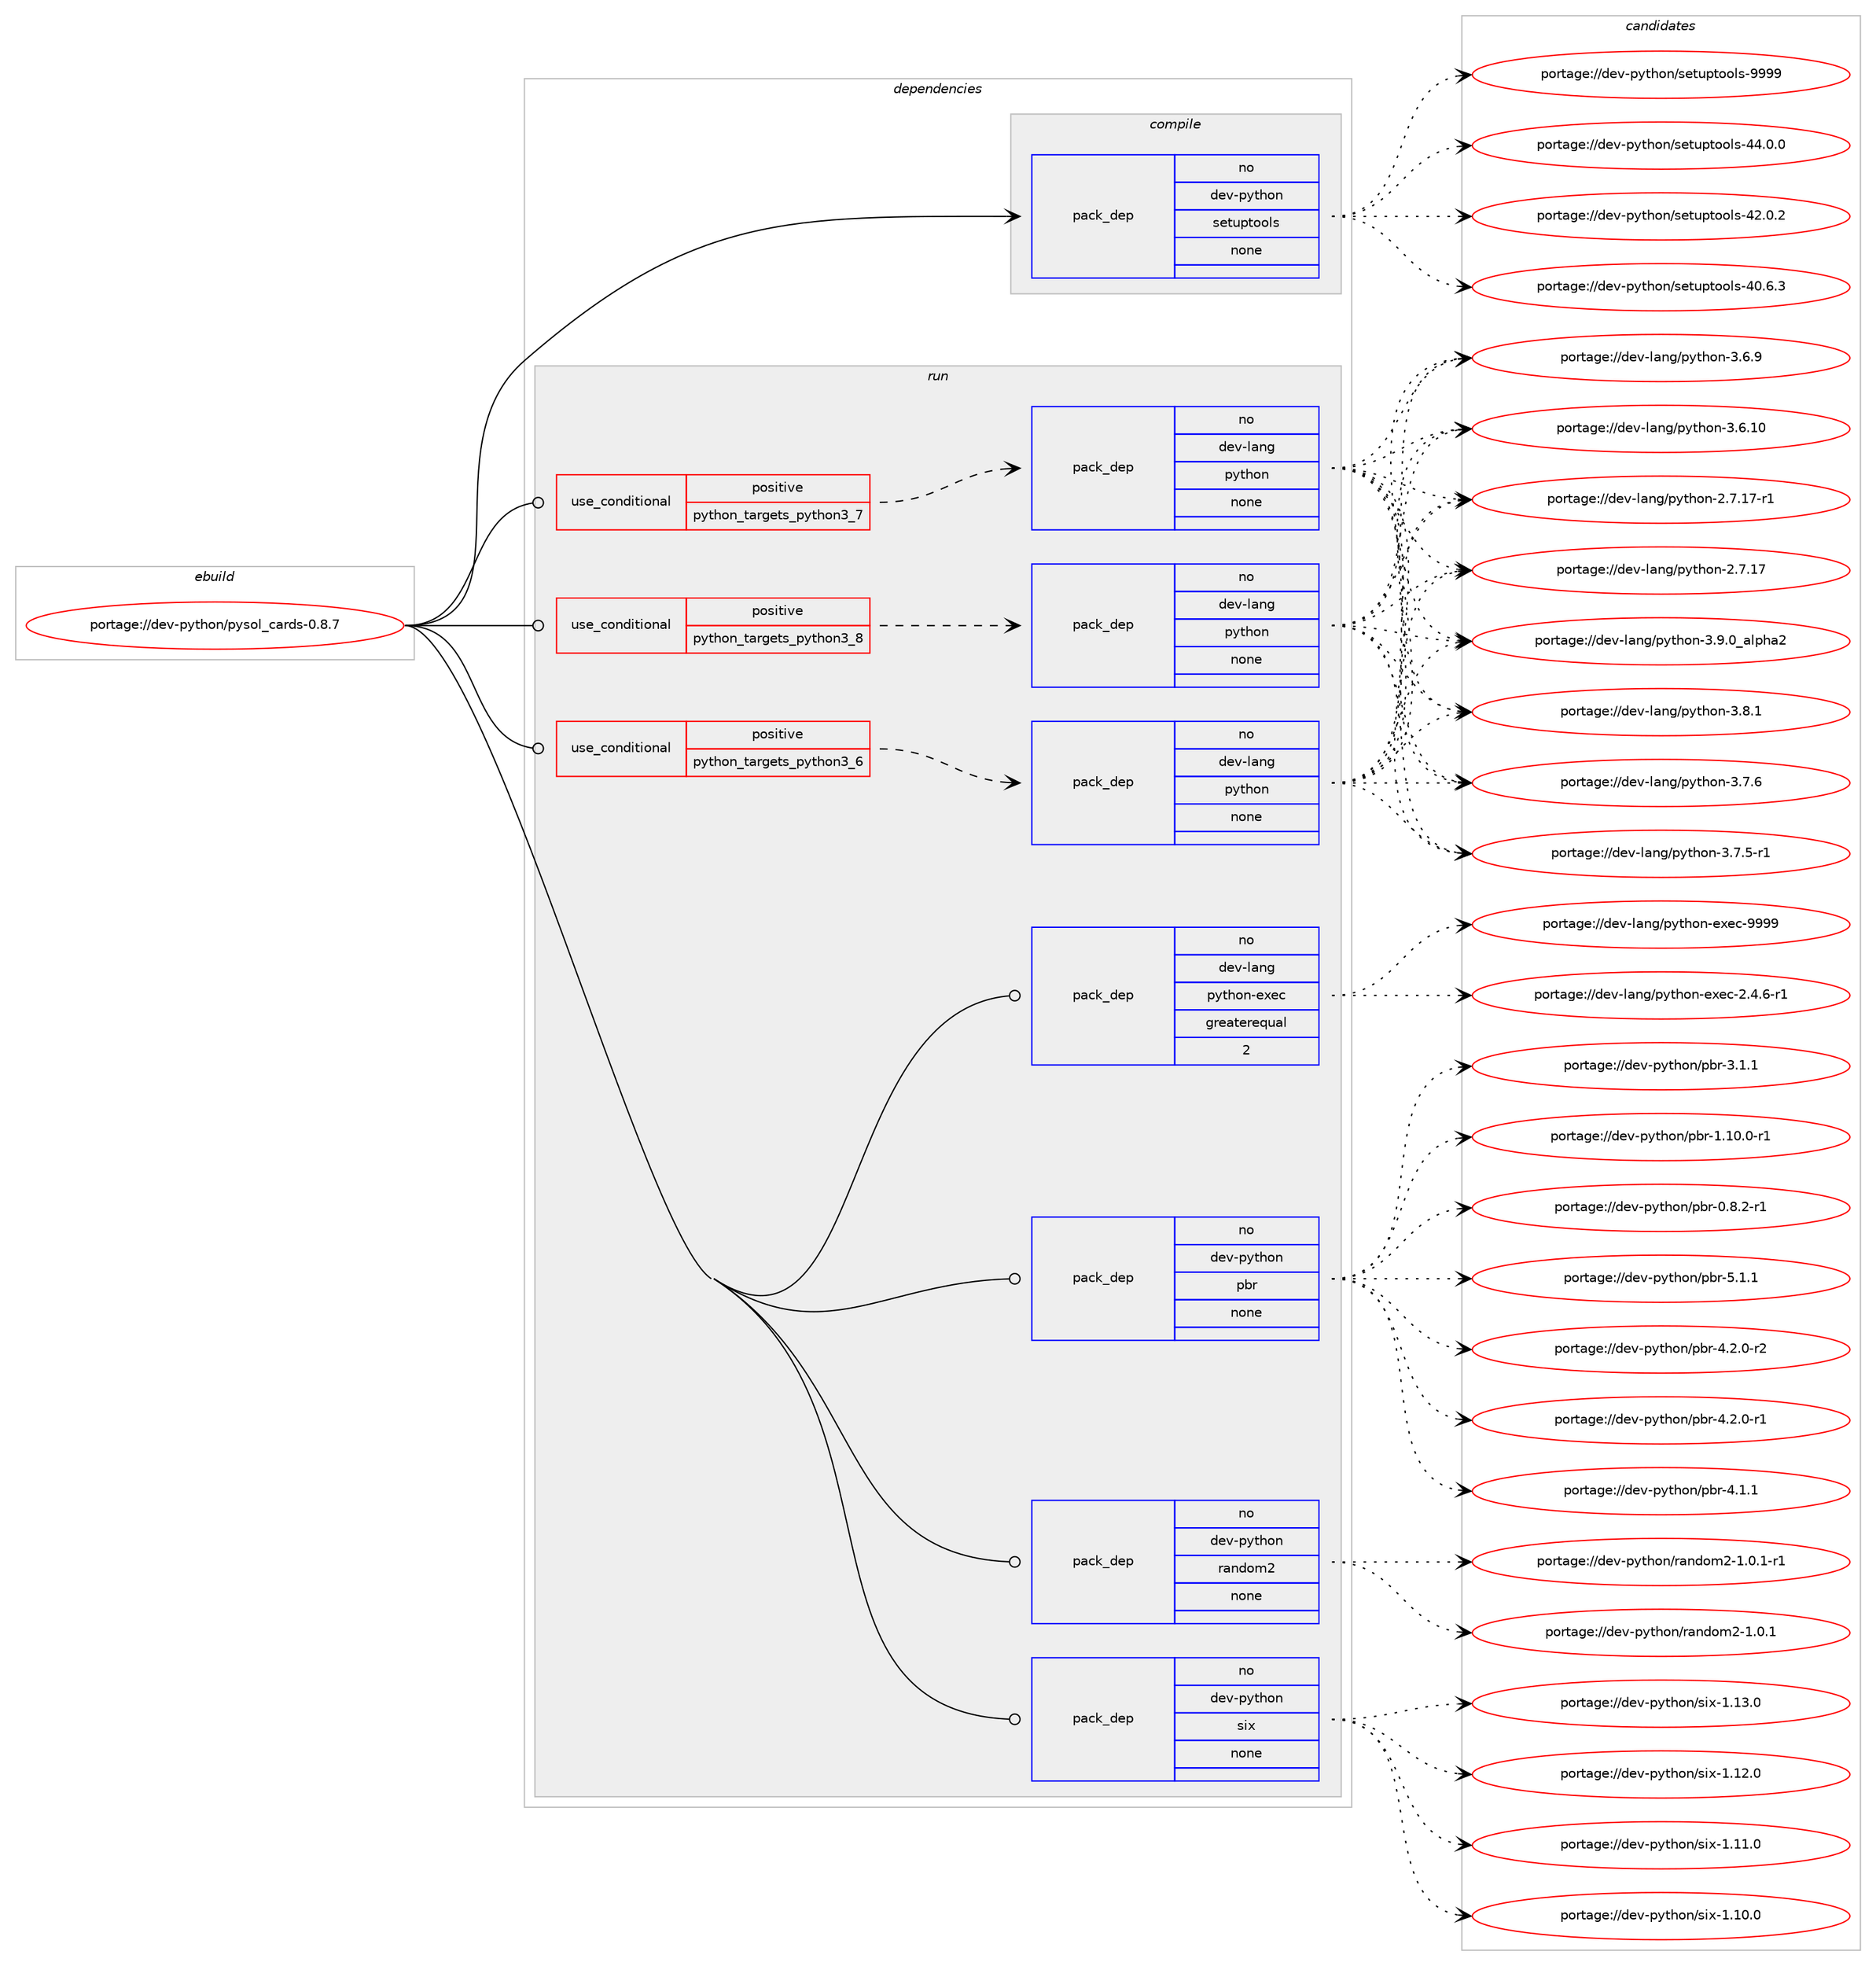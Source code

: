digraph prolog {

# *************
# Graph options
# *************

newrank=true;
concentrate=true;
compound=true;
graph [rankdir=LR,fontname=Helvetica,fontsize=10,ranksep=1.5];#, ranksep=2.5, nodesep=0.2];
edge  [arrowhead=vee];
node  [fontname=Helvetica,fontsize=10];

# **********
# The ebuild
# **********

subgraph cluster_leftcol {
color=gray;
label=<<i>ebuild</i>>;
id [label="portage://dev-python/pysol_cards-0.8.7", color=red, width=4, href="../dev-python/pysol_cards-0.8.7.svg"];
}

# ****************
# The dependencies
# ****************

subgraph cluster_midcol {
color=gray;
label=<<i>dependencies</i>>;
subgraph cluster_compile {
fillcolor="#eeeeee";
style=filled;
label=<<i>compile</i>>;
subgraph pack321602 {
dependency435084 [label=<<TABLE BORDER="0" CELLBORDER="1" CELLSPACING="0" CELLPADDING="4" WIDTH="220"><TR><TD ROWSPAN="6" CELLPADDING="30">pack_dep</TD></TR><TR><TD WIDTH="110">no</TD></TR><TR><TD>dev-python</TD></TR><TR><TD>setuptools</TD></TR><TR><TD>none</TD></TR><TR><TD></TD></TR></TABLE>>, shape=none, color=blue];
}
id:e -> dependency435084:w [weight=20,style="solid",arrowhead="vee"];
}
subgraph cluster_compileandrun {
fillcolor="#eeeeee";
style=filled;
label=<<i>compile and run</i>>;
}
subgraph cluster_run {
fillcolor="#eeeeee";
style=filled;
label=<<i>run</i>>;
subgraph cond108560 {
dependency435085 [label=<<TABLE BORDER="0" CELLBORDER="1" CELLSPACING="0" CELLPADDING="4"><TR><TD ROWSPAN="3" CELLPADDING="10">use_conditional</TD></TR><TR><TD>positive</TD></TR><TR><TD>python_targets_python3_6</TD></TR></TABLE>>, shape=none, color=red];
subgraph pack321603 {
dependency435086 [label=<<TABLE BORDER="0" CELLBORDER="1" CELLSPACING="0" CELLPADDING="4" WIDTH="220"><TR><TD ROWSPAN="6" CELLPADDING="30">pack_dep</TD></TR><TR><TD WIDTH="110">no</TD></TR><TR><TD>dev-lang</TD></TR><TR><TD>python</TD></TR><TR><TD>none</TD></TR><TR><TD></TD></TR></TABLE>>, shape=none, color=blue];
}
dependency435085:e -> dependency435086:w [weight=20,style="dashed",arrowhead="vee"];
}
id:e -> dependency435085:w [weight=20,style="solid",arrowhead="odot"];
subgraph cond108561 {
dependency435087 [label=<<TABLE BORDER="0" CELLBORDER="1" CELLSPACING="0" CELLPADDING="4"><TR><TD ROWSPAN="3" CELLPADDING="10">use_conditional</TD></TR><TR><TD>positive</TD></TR><TR><TD>python_targets_python3_7</TD></TR></TABLE>>, shape=none, color=red];
subgraph pack321604 {
dependency435088 [label=<<TABLE BORDER="0" CELLBORDER="1" CELLSPACING="0" CELLPADDING="4" WIDTH="220"><TR><TD ROWSPAN="6" CELLPADDING="30">pack_dep</TD></TR><TR><TD WIDTH="110">no</TD></TR><TR><TD>dev-lang</TD></TR><TR><TD>python</TD></TR><TR><TD>none</TD></TR><TR><TD></TD></TR></TABLE>>, shape=none, color=blue];
}
dependency435087:e -> dependency435088:w [weight=20,style="dashed",arrowhead="vee"];
}
id:e -> dependency435087:w [weight=20,style="solid",arrowhead="odot"];
subgraph cond108562 {
dependency435089 [label=<<TABLE BORDER="0" CELLBORDER="1" CELLSPACING="0" CELLPADDING="4"><TR><TD ROWSPAN="3" CELLPADDING="10">use_conditional</TD></TR><TR><TD>positive</TD></TR><TR><TD>python_targets_python3_8</TD></TR></TABLE>>, shape=none, color=red];
subgraph pack321605 {
dependency435090 [label=<<TABLE BORDER="0" CELLBORDER="1" CELLSPACING="0" CELLPADDING="4" WIDTH="220"><TR><TD ROWSPAN="6" CELLPADDING="30">pack_dep</TD></TR><TR><TD WIDTH="110">no</TD></TR><TR><TD>dev-lang</TD></TR><TR><TD>python</TD></TR><TR><TD>none</TD></TR><TR><TD></TD></TR></TABLE>>, shape=none, color=blue];
}
dependency435089:e -> dependency435090:w [weight=20,style="dashed",arrowhead="vee"];
}
id:e -> dependency435089:w [weight=20,style="solid",arrowhead="odot"];
subgraph pack321606 {
dependency435091 [label=<<TABLE BORDER="0" CELLBORDER="1" CELLSPACING="0" CELLPADDING="4" WIDTH="220"><TR><TD ROWSPAN="6" CELLPADDING="30">pack_dep</TD></TR><TR><TD WIDTH="110">no</TD></TR><TR><TD>dev-lang</TD></TR><TR><TD>python-exec</TD></TR><TR><TD>greaterequal</TD></TR><TR><TD>2</TD></TR></TABLE>>, shape=none, color=blue];
}
id:e -> dependency435091:w [weight=20,style="solid",arrowhead="odot"];
subgraph pack321607 {
dependency435092 [label=<<TABLE BORDER="0" CELLBORDER="1" CELLSPACING="0" CELLPADDING="4" WIDTH="220"><TR><TD ROWSPAN="6" CELLPADDING="30">pack_dep</TD></TR><TR><TD WIDTH="110">no</TD></TR><TR><TD>dev-python</TD></TR><TR><TD>pbr</TD></TR><TR><TD>none</TD></TR><TR><TD></TD></TR></TABLE>>, shape=none, color=blue];
}
id:e -> dependency435092:w [weight=20,style="solid",arrowhead="odot"];
subgraph pack321608 {
dependency435093 [label=<<TABLE BORDER="0" CELLBORDER="1" CELLSPACING="0" CELLPADDING="4" WIDTH="220"><TR><TD ROWSPAN="6" CELLPADDING="30">pack_dep</TD></TR><TR><TD WIDTH="110">no</TD></TR><TR><TD>dev-python</TD></TR><TR><TD>random2</TD></TR><TR><TD>none</TD></TR><TR><TD></TD></TR></TABLE>>, shape=none, color=blue];
}
id:e -> dependency435093:w [weight=20,style="solid",arrowhead="odot"];
subgraph pack321609 {
dependency435094 [label=<<TABLE BORDER="0" CELLBORDER="1" CELLSPACING="0" CELLPADDING="4" WIDTH="220"><TR><TD ROWSPAN="6" CELLPADDING="30">pack_dep</TD></TR><TR><TD WIDTH="110">no</TD></TR><TR><TD>dev-python</TD></TR><TR><TD>six</TD></TR><TR><TD>none</TD></TR><TR><TD></TD></TR></TABLE>>, shape=none, color=blue];
}
id:e -> dependency435094:w [weight=20,style="solid",arrowhead="odot"];
}
}

# **************
# The candidates
# **************

subgraph cluster_choices {
rank=same;
color=gray;
label=<<i>candidates</i>>;

subgraph choice321602 {
color=black;
nodesep=1;
choice10010111845112121116104111110471151011161171121161111111081154557575757 [label="portage://dev-python/setuptools-9999", color=red, width=4,href="../dev-python/setuptools-9999.svg"];
choice100101118451121211161041111104711510111611711211611111110811545525246484648 [label="portage://dev-python/setuptools-44.0.0", color=red, width=4,href="../dev-python/setuptools-44.0.0.svg"];
choice100101118451121211161041111104711510111611711211611111110811545525046484650 [label="portage://dev-python/setuptools-42.0.2", color=red, width=4,href="../dev-python/setuptools-42.0.2.svg"];
choice100101118451121211161041111104711510111611711211611111110811545524846544651 [label="portage://dev-python/setuptools-40.6.3", color=red, width=4,href="../dev-python/setuptools-40.6.3.svg"];
dependency435084:e -> choice10010111845112121116104111110471151011161171121161111111081154557575757:w [style=dotted,weight="100"];
dependency435084:e -> choice100101118451121211161041111104711510111611711211611111110811545525246484648:w [style=dotted,weight="100"];
dependency435084:e -> choice100101118451121211161041111104711510111611711211611111110811545525046484650:w [style=dotted,weight="100"];
dependency435084:e -> choice100101118451121211161041111104711510111611711211611111110811545524846544651:w [style=dotted,weight="100"];
}
subgraph choice321603 {
color=black;
nodesep=1;
choice10010111845108971101034711212111610411111045514657464895971081121049750 [label="portage://dev-lang/python-3.9.0_alpha2", color=red, width=4,href="../dev-lang/python-3.9.0_alpha2.svg"];
choice100101118451089711010347112121116104111110455146564649 [label="portage://dev-lang/python-3.8.1", color=red, width=4,href="../dev-lang/python-3.8.1.svg"];
choice100101118451089711010347112121116104111110455146554654 [label="portage://dev-lang/python-3.7.6", color=red, width=4,href="../dev-lang/python-3.7.6.svg"];
choice1001011184510897110103471121211161041111104551465546534511449 [label="portage://dev-lang/python-3.7.5-r1", color=red, width=4,href="../dev-lang/python-3.7.5-r1.svg"];
choice100101118451089711010347112121116104111110455146544657 [label="portage://dev-lang/python-3.6.9", color=red, width=4,href="../dev-lang/python-3.6.9.svg"];
choice10010111845108971101034711212111610411111045514654464948 [label="portage://dev-lang/python-3.6.10", color=red, width=4,href="../dev-lang/python-3.6.10.svg"];
choice100101118451089711010347112121116104111110455046554649554511449 [label="portage://dev-lang/python-2.7.17-r1", color=red, width=4,href="../dev-lang/python-2.7.17-r1.svg"];
choice10010111845108971101034711212111610411111045504655464955 [label="portage://dev-lang/python-2.7.17", color=red, width=4,href="../dev-lang/python-2.7.17.svg"];
dependency435086:e -> choice10010111845108971101034711212111610411111045514657464895971081121049750:w [style=dotted,weight="100"];
dependency435086:e -> choice100101118451089711010347112121116104111110455146564649:w [style=dotted,weight="100"];
dependency435086:e -> choice100101118451089711010347112121116104111110455146554654:w [style=dotted,weight="100"];
dependency435086:e -> choice1001011184510897110103471121211161041111104551465546534511449:w [style=dotted,weight="100"];
dependency435086:e -> choice100101118451089711010347112121116104111110455146544657:w [style=dotted,weight="100"];
dependency435086:e -> choice10010111845108971101034711212111610411111045514654464948:w [style=dotted,weight="100"];
dependency435086:e -> choice100101118451089711010347112121116104111110455046554649554511449:w [style=dotted,weight="100"];
dependency435086:e -> choice10010111845108971101034711212111610411111045504655464955:w [style=dotted,weight="100"];
}
subgraph choice321604 {
color=black;
nodesep=1;
choice10010111845108971101034711212111610411111045514657464895971081121049750 [label="portage://dev-lang/python-3.9.0_alpha2", color=red, width=4,href="../dev-lang/python-3.9.0_alpha2.svg"];
choice100101118451089711010347112121116104111110455146564649 [label="portage://dev-lang/python-3.8.1", color=red, width=4,href="../dev-lang/python-3.8.1.svg"];
choice100101118451089711010347112121116104111110455146554654 [label="portage://dev-lang/python-3.7.6", color=red, width=4,href="../dev-lang/python-3.7.6.svg"];
choice1001011184510897110103471121211161041111104551465546534511449 [label="portage://dev-lang/python-3.7.5-r1", color=red, width=4,href="../dev-lang/python-3.7.5-r1.svg"];
choice100101118451089711010347112121116104111110455146544657 [label="portage://dev-lang/python-3.6.9", color=red, width=4,href="../dev-lang/python-3.6.9.svg"];
choice10010111845108971101034711212111610411111045514654464948 [label="portage://dev-lang/python-3.6.10", color=red, width=4,href="../dev-lang/python-3.6.10.svg"];
choice100101118451089711010347112121116104111110455046554649554511449 [label="portage://dev-lang/python-2.7.17-r1", color=red, width=4,href="../dev-lang/python-2.7.17-r1.svg"];
choice10010111845108971101034711212111610411111045504655464955 [label="portage://dev-lang/python-2.7.17", color=red, width=4,href="../dev-lang/python-2.7.17.svg"];
dependency435088:e -> choice10010111845108971101034711212111610411111045514657464895971081121049750:w [style=dotted,weight="100"];
dependency435088:e -> choice100101118451089711010347112121116104111110455146564649:w [style=dotted,weight="100"];
dependency435088:e -> choice100101118451089711010347112121116104111110455146554654:w [style=dotted,weight="100"];
dependency435088:e -> choice1001011184510897110103471121211161041111104551465546534511449:w [style=dotted,weight="100"];
dependency435088:e -> choice100101118451089711010347112121116104111110455146544657:w [style=dotted,weight="100"];
dependency435088:e -> choice10010111845108971101034711212111610411111045514654464948:w [style=dotted,weight="100"];
dependency435088:e -> choice100101118451089711010347112121116104111110455046554649554511449:w [style=dotted,weight="100"];
dependency435088:e -> choice10010111845108971101034711212111610411111045504655464955:w [style=dotted,weight="100"];
}
subgraph choice321605 {
color=black;
nodesep=1;
choice10010111845108971101034711212111610411111045514657464895971081121049750 [label="portage://dev-lang/python-3.9.0_alpha2", color=red, width=4,href="../dev-lang/python-3.9.0_alpha2.svg"];
choice100101118451089711010347112121116104111110455146564649 [label="portage://dev-lang/python-3.8.1", color=red, width=4,href="../dev-lang/python-3.8.1.svg"];
choice100101118451089711010347112121116104111110455146554654 [label="portage://dev-lang/python-3.7.6", color=red, width=4,href="../dev-lang/python-3.7.6.svg"];
choice1001011184510897110103471121211161041111104551465546534511449 [label="portage://dev-lang/python-3.7.5-r1", color=red, width=4,href="../dev-lang/python-3.7.5-r1.svg"];
choice100101118451089711010347112121116104111110455146544657 [label="portage://dev-lang/python-3.6.9", color=red, width=4,href="../dev-lang/python-3.6.9.svg"];
choice10010111845108971101034711212111610411111045514654464948 [label="portage://dev-lang/python-3.6.10", color=red, width=4,href="../dev-lang/python-3.6.10.svg"];
choice100101118451089711010347112121116104111110455046554649554511449 [label="portage://dev-lang/python-2.7.17-r1", color=red, width=4,href="../dev-lang/python-2.7.17-r1.svg"];
choice10010111845108971101034711212111610411111045504655464955 [label="portage://dev-lang/python-2.7.17", color=red, width=4,href="../dev-lang/python-2.7.17.svg"];
dependency435090:e -> choice10010111845108971101034711212111610411111045514657464895971081121049750:w [style=dotted,weight="100"];
dependency435090:e -> choice100101118451089711010347112121116104111110455146564649:w [style=dotted,weight="100"];
dependency435090:e -> choice100101118451089711010347112121116104111110455146554654:w [style=dotted,weight="100"];
dependency435090:e -> choice1001011184510897110103471121211161041111104551465546534511449:w [style=dotted,weight="100"];
dependency435090:e -> choice100101118451089711010347112121116104111110455146544657:w [style=dotted,weight="100"];
dependency435090:e -> choice10010111845108971101034711212111610411111045514654464948:w [style=dotted,weight="100"];
dependency435090:e -> choice100101118451089711010347112121116104111110455046554649554511449:w [style=dotted,weight="100"];
dependency435090:e -> choice10010111845108971101034711212111610411111045504655464955:w [style=dotted,weight="100"];
}
subgraph choice321606 {
color=black;
nodesep=1;
choice10010111845108971101034711212111610411111045101120101994557575757 [label="portage://dev-lang/python-exec-9999", color=red, width=4,href="../dev-lang/python-exec-9999.svg"];
choice10010111845108971101034711212111610411111045101120101994550465246544511449 [label="portage://dev-lang/python-exec-2.4.6-r1", color=red, width=4,href="../dev-lang/python-exec-2.4.6-r1.svg"];
dependency435091:e -> choice10010111845108971101034711212111610411111045101120101994557575757:w [style=dotted,weight="100"];
dependency435091:e -> choice10010111845108971101034711212111610411111045101120101994550465246544511449:w [style=dotted,weight="100"];
}
subgraph choice321607 {
color=black;
nodesep=1;
choice100101118451121211161041111104711298114455346494649 [label="portage://dev-python/pbr-5.1.1", color=red, width=4,href="../dev-python/pbr-5.1.1.svg"];
choice1001011184511212111610411111047112981144552465046484511450 [label="portage://dev-python/pbr-4.2.0-r2", color=red, width=4,href="../dev-python/pbr-4.2.0-r2.svg"];
choice1001011184511212111610411111047112981144552465046484511449 [label="portage://dev-python/pbr-4.2.0-r1", color=red, width=4,href="../dev-python/pbr-4.2.0-r1.svg"];
choice100101118451121211161041111104711298114455246494649 [label="portage://dev-python/pbr-4.1.1", color=red, width=4,href="../dev-python/pbr-4.1.1.svg"];
choice100101118451121211161041111104711298114455146494649 [label="portage://dev-python/pbr-3.1.1", color=red, width=4,href="../dev-python/pbr-3.1.1.svg"];
choice100101118451121211161041111104711298114454946494846484511449 [label="portage://dev-python/pbr-1.10.0-r1", color=red, width=4,href="../dev-python/pbr-1.10.0-r1.svg"];
choice1001011184511212111610411111047112981144548465646504511449 [label="portage://dev-python/pbr-0.8.2-r1", color=red, width=4,href="../dev-python/pbr-0.8.2-r1.svg"];
dependency435092:e -> choice100101118451121211161041111104711298114455346494649:w [style=dotted,weight="100"];
dependency435092:e -> choice1001011184511212111610411111047112981144552465046484511450:w [style=dotted,weight="100"];
dependency435092:e -> choice1001011184511212111610411111047112981144552465046484511449:w [style=dotted,weight="100"];
dependency435092:e -> choice100101118451121211161041111104711298114455246494649:w [style=dotted,weight="100"];
dependency435092:e -> choice100101118451121211161041111104711298114455146494649:w [style=dotted,weight="100"];
dependency435092:e -> choice100101118451121211161041111104711298114454946494846484511449:w [style=dotted,weight="100"];
dependency435092:e -> choice1001011184511212111610411111047112981144548465646504511449:w [style=dotted,weight="100"];
}
subgraph choice321608 {
color=black;
nodesep=1;
choice100101118451121211161041111104711497110100111109504549464846494511449 [label="portage://dev-python/random2-1.0.1-r1", color=red, width=4,href="../dev-python/random2-1.0.1-r1.svg"];
choice10010111845112121116104111110471149711010011110950454946484649 [label="portage://dev-python/random2-1.0.1", color=red, width=4,href="../dev-python/random2-1.0.1.svg"];
dependency435093:e -> choice100101118451121211161041111104711497110100111109504549464846494511449:w [style=dotted,weight="100"];
dependency435093:e -> choice10010111845112121116104111110471149711010011110950454946484649:w [style=dotted,weight="100"];
}
subgraph choice321609 {
color=black;
nodesep=1;
choice100101118451121211161041111104711510512045494649514648 [label="portage://dev-python/six-1.13.0", color=red, width=4,href="../dev-python/six-1.13.0.svg"];
choice100101118451121211161041111104711510512045494649504648 [label="portage://dev-python/six-1.12.0", color=red, width=4,href="../dev-python/six-1.12.0.svg"];
choice100101118451121211161041111104711510512045494649494648 [label="portage://dev-python/six-1.11.0", color=red, width=4,href="../dev-python/six-1.11.0.svg"];
choice100101118451121211161041111104711510512045494649484648 [label="portage://dev-python/six-1.10.0", color=red, width=4,href="../dev-python/six-1.10.0.svg"];
dependency435094:e -> choice100101118451121211161041111104711510512045494649514648:w [style=dotted,weight="100"];
dependency435094:e -> choice100101118451121211161041111104711510512045494649504648:w [style=dotted,weight="100"];
dependency435094:e -> choice100101118451121211161041111104711510512045494649494648:w [style=dotted,weight="100"];
dependency435094:e -> choice100101118451121211161041111104711510512045494649484648:w [style=dotted,weight="100"];
}
}

}
